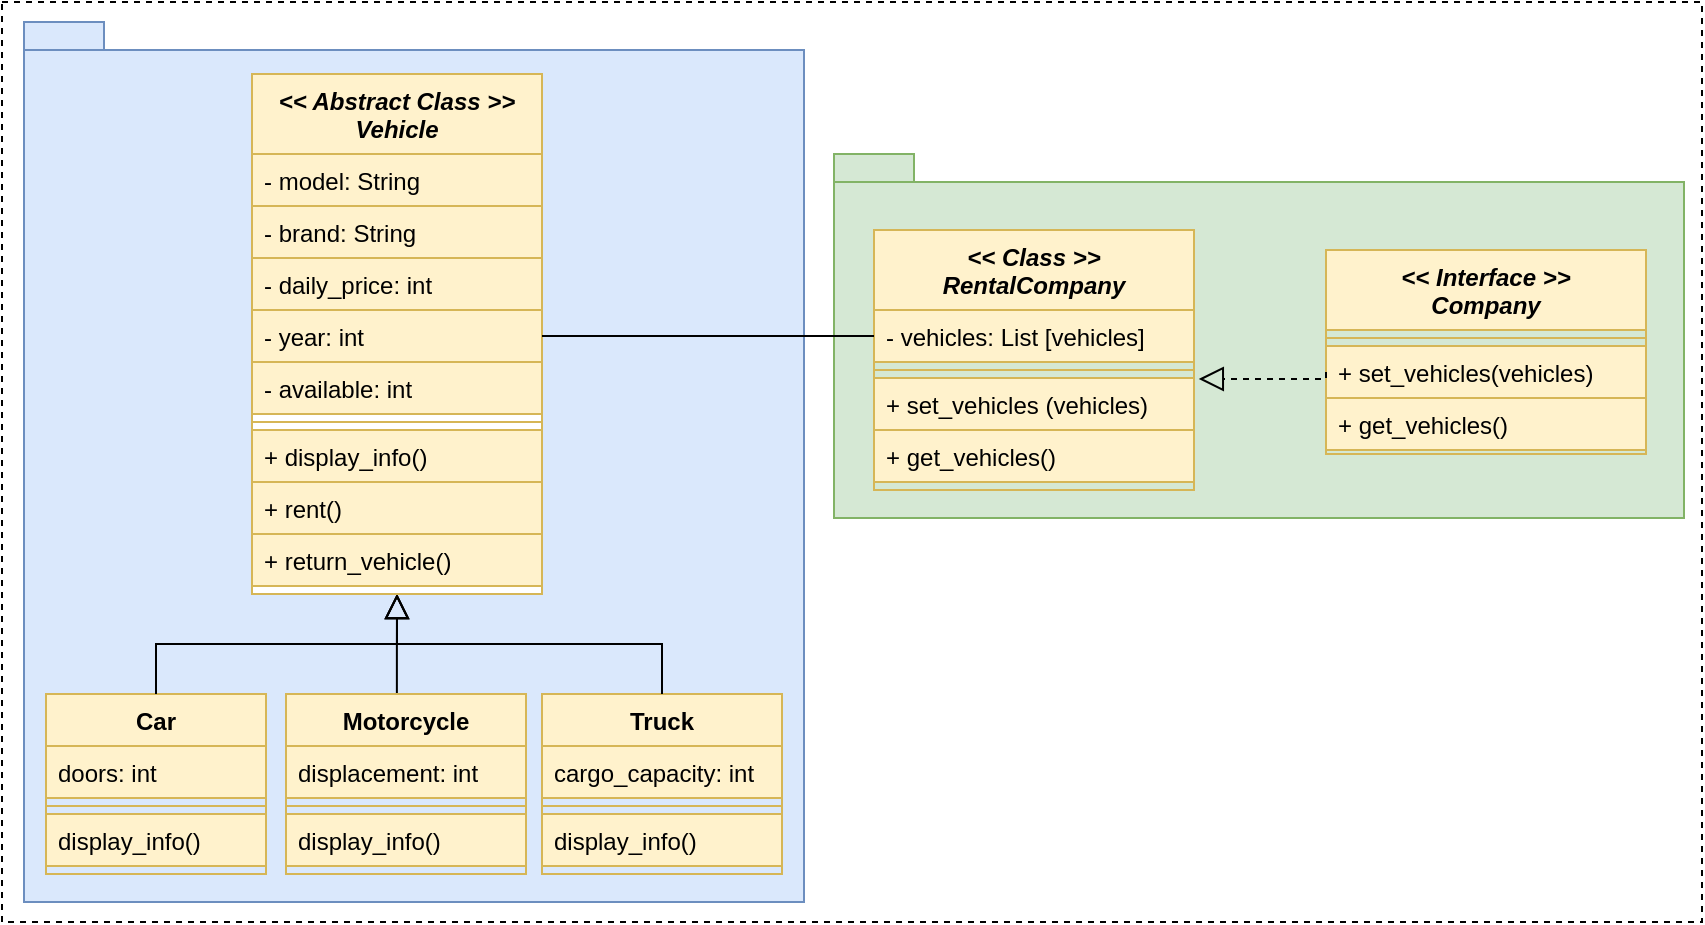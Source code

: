 <mxfile version="24.4.13" type="device">
  <diagram id="C5RBs43oDa-KdzZeNtuy" name="Page-1">
    <mxGraphModel dx="1235" dy="655" grid="1" gridSize="10" guides="1" tooltips="1" connect="1" arrows="1" fold="1" page="1" pageScale="1" pageWidth="827" pageHeight="1169" background="none" math="0" shadow="0">
      <root>
        <mxCell id="WIyWlLk6GJQsqaUBKTNV-0" />
        <mxCell id="WIyWlLk6GJQsqaUBKTNV-1" parent="WIyWlLk6GJQsqaUBKTNV-0" />
        <mxCell id="HFHsffIfDSOll9k_3SCo-141" value="" style="html=1;whiteSpace=wrap;dashed=1;" vertex="1" parent="WIyWlLk6GJQsqaUBKTNV-1">
          <mxGeometry x="118" y="34" width="850" height="460" as="geometry" />
        </mxCell>
        <mxCell id="HFHsffIfDSOll9k_3SCo-142" value="" style="shape=folder;fontStyle=1;spacingTop=10;tabWidth=40;tabHeight=14;tabPosition=left;html=1;whiteSpace=wrap;fillColor=#dae8fc;strokeColor=#6c8ebf;" vertex="1" parent="WIyWlLk6GJQsqaUBKTNV-1">
          <mxGeometry x="129" y="44" width="390" height="440" as="geometry" />
        </mxCell>
        <mxCell id="HFHsffIfDSOll9k_3SCo-143" value="" style="shape=folder;fontStyle=1;spacingTop=10;tabWidth=40;tabHeight=14;tabPosition=left;html=1;whiteSpace=wrap;fillColor=#d5e8d4;strokeColor=#82b366;" vertex="1" parent="WIyWlLk6GJQsqaUBKTNV-1">
          <mxGeometry x="534" y="110" width="425" height="182" as="geometry" />
        </mxCell>
        <mxCell id="HFHsffIfDSOll9k_3SCo-144" value="Car" style="swimlane;fontStyle=1;align=center;verticalAlign=top;childLayout=stackLayout;horizontal=1;startSize=26;horizontalStack=0;resizeParent=1;resizeLast=0;collapsible=1;marginBottom=0;rounded=0;shadow=0;strokeWidth=1;fillColor=#fff2cc;strokeColor=#d6b656;" vertex="1" parent="WIyWlLk6GJQsqaUBKTNV-1">
          <mxGeometry x="140" y="380" width="110" height="90" as="geometry">
            <mxRectangle x="130" y="380" width="160" height="26" as="alternateBounds" />
          </mxGeometry>
        </mxCell>
        <mxCell id="HFHsffIfDSOll9k_3SCo-145" value="doors: int" style="text;align=left;verticalAlign=top;spacingLeft=4;spacingRight=4;overflow=hidden;rotatable=0;points=[[0,0.5],[1,0.5]];portConstraint=eastwest;rounded=0;shadow=0;html=0;fillColor=#fff2cc;strokeColor=#d6b656;" vertex="1" parent="HFHsffIfDSOll9k_3SCo-144">
          <mxGeometry y="26" width="110" height="26" as="geometry" />
        </mxCell>
        <mxCell id="HFHsffIfDSOll9k_3SCo-146" value="" style="line;html=1;strokeWidth=1;align=left;verticalAlign=middle;spacingTop=-1;spacingLeft=3;spacingRight=3;rotatable=0;labelPosition=right;points=[];portConstraint=eastwest;fillColor=#fff2cc;strokeColor=#d6b656;" vertex="1" parent="HFHsffIfDSOll9k_3SCo-144">
          <mxGeometry y="52" width="110" height="8" as="geometry" />
        </mxCell>
        <mxCell id="HFHsffIfDSOll9k_3SCo-147" value="display_info()" style="text;align=left;verticalAlign=top;spacingLeft=4;spacingRight=4;overflow=hidden;rotatable=0;points=[[0,0.5],[1,0.5]];portConstraint=eastwest;fillColor=#fff2cc;strokeColor=#d6b656;" vertex="1" parent="HFHsffIfDSOll9k_3SCo-144">
          <mxGeometry y="60" width="110" height="26" as="geometry" />
        </mxCell>
        <mxCell id="HFHsffIfDSOll9k_3SCo-148" value="" style="endArrow=block;endSize=10;endFill=0;shadow=0;strokeWidth=1;rounded=0;curved=0;edgeStyle=elbowEdgeStyle;elbow=vertical;" edge="1" parent="WIyWlLk6GJQsqaUBKTNV-1" source="HFHsffIfDSOll9k_3SCo-144">
          <mxGeometry width="160" relative="1" as="geometry">
            <mxPoint x="200" y="203" as="sourcePoint" />
            <mxPoint x="315.5" y="330" as="targetPoint" />
          </mxGeometry>
        </mxCell>
        <mxCell id="HFHsffIfDSOll9k_3SCo-149" value="" style="endArrow=block;endSize=10;endFill=0;shadow=0;strokeWidth=1;rounded=0;curved=0;edgeStyle=elbowEdgeStyle;elbow=vertical;exitX=0.462;exitY=0.008;exitDx=0;exitDy=0;exitPerimeter=0;" edge="1" parent="WIyWlLk6GJQsqaUBKTNV-1" source="HFHsffIfDSOll9k_3SCo-155">
          <mxGeometry width="160" relative="1" as="geometry">
            <mxPoint x="334" y="480" as="sourcePoint" />
            <mxPoint x="315.5" y="330" as="targetPoint" />
          </mxGeometry>
        </mxCell>
        <mxCell id="HFHsffIfDSOll9k_3SCo-150" value="Truck" style="swimlane;fontStyle=1;align=center;verticalAlign=top;childLayout=stackLayout;horizontal=1;startSize=26;horizontalStack=0;resizeParent=1;resizeLast=0;collapsible=1;marginBottom=0;rounded=0;shadow=0;strokeWidth=1;fillColor=#fff2cc;strokeColor=#d6b656;" vertex="1" parent="WIyWlLk6GJQsqaUBKTNV-1">
          <mxGeometry x="388" y="380" width="120" height="90" as="geometry">
            <mxRectangle x="550" y="140" width="160" height="26" as="alternateBounds" />
          </mxGeometry>
        </mxCell>
        <mxCell id="HFHsffIfDSOll9k_3SCo-151" value="cargo_capacity: int" style="text;align=left;verticalAlign=top;spacingLeft=4;spacingRight=4;overflow=hidden;rotatable=0;points=[[0,0.5],[1,0.5]];portConstraint=eastwest;rounded=0;shadow=0;html=0;fillColor=#fff2cc;strokeColor=#d6b656;" vertex="1" parent="HFHsffIfDSOll9k_3SCo-150">
          <mxGeometry y="26" width="120" height="26" as="geometry" />
        </mxCell>
        <mxCell id="HFHsffIfDSOll9k_3SCo-152" value="" style="line;html=1;strokeWidth=1;align=left;verticalAlign=middle;spacingTop=-1;spacingLeft=3;spacingRight=3;rotatable=0;labelPosition=right;points=[];portConstraint=eastwest;fillColor=#fff2cc;strokeColor=#d6b656;" vertex="1" parent="HFHsffIfDSOll9k_3SCo-150">
          <mxGeometry y="52" width="120" height="8" as="geometry" />
        </mxCell>
        <mxCell id="HFHsffIfDSOll9k_3SCo-153" value="display_info()" style="text;align=left;verticalAlign=top;spacingLeft=4;spacingRight=4;overflow=hidden;rotatable=0;points=[[0,0.5],[1,0.5]];portConstraint=eastwest;fillColor=#fff2cc;strokeColor=#d6b656;" vertex="1" parent="HFHsffIfDSOll9k_3SCo-150">
          <mxGeometry y="60" width="120" height="26" as="geometry" />
        </mxCell>
        <mxCell id="HFHsffIfDSOll9k_3SCo-154" value="" style="endArrow=block;endSize=10;endFill=0;shadow=0;strokeWidth=1;rounded=0;curved=0;edgeStyle=elbowEdgeStyle;elbow=vertical;exitX=0.5;exitY=0;exitDx=0;exitDy=0;entryX=0.5;entryY=1;entryDx=0;entryDy=0;" edge="1" parent="WIyWlLk6GJQsqaUBKTNV-1" source="HFHsffIfDSOll9k_3SCo-150">
          <mxGeometry width="160" relative="1" as="geometry">
            <mxPoint x="450" y="472" as="sourcePoint" />
            <mxPoint x="315.5" y="330" as="targetPoint" />
          </mxGeometry>
        </mxCell>
        <mxCell id="HFHsffIfDSOll9k_3SCo-155" value="Motorcycle" style="swimlane;fontStyle=1;align=center;verticalAlign=top;childLayout=stackLayout;horizontal=1;startSize=26;horizontalStack=0;resizeParent=1;resizeLast=0;collapsible=1;marginBottom=0;rounded=0;shadow=0;strokeWidth=1;fillColor=#fff2cc;strokeColor=#d6b656;" vertex="1" parent="WIyWlLk6GJQsqaUBKTNV-1">
          <mxGeometry x="260" y="380" width="120" height="90" as="geometry">
            <mxRectangle x="550" y="140" width="160" height="26" as="alternateBounds" />
          </mxGeometry>
        </mxCell>
        <mxCell id="HFHsffIfDSOll9k_3SCo-156" value="displacement: int" style="text;align=left;verticalAlign=top;spacingLeft=4;spacingRight=4;overflow=hidden;rotatable=0;points=[[0,0.5],[1,0.5]];portConstraint=eastwest;rounded=0;shadow=0;html=0;fillColor=#fff2cc;strokeColor=#d6b656;" vertex="1" parent="HFHsffIfDSOll9k_3SCo-155">
          <mxGeometry y="26" width="120" height="26" as="geometry" />
        </mxCell>
        <mxCell id="HFHsffIfDSOll9k_3SCo-157" value="" style="line;html=1;strokeWidth=1;align=left;verticalAlign=middle;spacingTop=-1;spacingLeft=3;spacingRight=3;rotatable=0;labelPosition=right;points=[];portConstraint=eastwest;fillColor=#fff2cc;strokeColor=#d6b656;" vertex="1" parent="HFHsffIfDSOll9k_3SCo-155">
          <mxGeometry y="52" width="120" height="8" as="geometry" />
        </mxCell>
        <mxCell id="HFHsffIfDSOll9k_3SCo-158" value="display_info()" style="text;align=left;verticalAlign=top;spacingLeft=4;spacingRight=4;overflow=hidden;rotatable=0;points=[[0,0.5],[1,0.5]];portConstraint=eastwest;fillColor=#fff2cc;strokeColor=#d6b656;" vertex="1" parent="HFHsffIfDSOll9k_3SCo-155">
          <mxGeometry y="60" width="120" height="26" as="geometry" />
        </mxCell>
        <mxCell id="HFHsffIfDSOll9k_3SCo-159" value="&lt;&lt; Interface &gt;&gt;&#xa;Company" style="swimlane;fontStyle=3;align=center;verticalAlign=top;childLayout=stackLayout;horizontal=1;startSize=40;horizontalStack=0;resizeParent=1;resizeLast=0;collapsible=1;marginBottom=0;rounded=0;shadow=0;strokeWidth=1;fillColor=#fff2cc;strokeColor=#d6b656;" vertex="1" parent="WIyWlLk6GJQsqaUBKTNV-1">
          <mxGeometry x="780" y="158" width="160" height="102" as="geometry">
            <mxRectangle x="230" y="140" width="160" height="26" as="alternateBounds" />
          </mxGeometry>
        </mxCell>
        <mxCell id="HFHsffIfDSOll9k_3SCo-160" value="" style="line;html=1;strokeWidth=1;align=left;verticalAlign=middle;spacingTop=-1;spacingLeft=3;spacingRight=3;rotatable=0;labelPosition=right;points=[];portConstraint=eastwest;fillColor=#fff2cc;strokeColor=#d6b656;" vertex="1" parent="HFHsffIfDSOll9k_3SCo-159">
          <mxGeometry y="40" width="160" height="8" as="geometry" />
        </mxCell>
        <mxCell id="HFHsffIfDSOll9k_3SCo-161" value="+ set_vehicles(vehicles)" style="text;align=left;verticalAlign=top;spacingLeft=4;spacingRight=4;overflow=hidden;rotatable=0;points=[[0,0.5],[1,0.5]];portConstraint=eastwest;fillColor=#fff2cc;strokeColor=#d6b656;" vertex="1" parent="HFHsffIfDSOll9k_3SCo-159">
          <mxGeometry y="48" width="160" height="26" as="geometry" />
        </mxCell>
        <mxCell id="HFHsffIfDSOll9k_3SCo-162" value="+ get_vehicles()" style="text;align=left;verticalAlign=top;spacingLeft=4;spacingRight=4;overflow=hidden;rotatable=0;points=[[0,0.5],[1,0.5]];portConstraint=eastwest;fillColor=#fff2cc;strokeColor=#d6b656;" vertex="1" parent="HFHsffIfDSOll9k_3SCo-159">
          <mxGeometry y="74" width="160" height="26" as="geometry" />
        </mxCell>
        <mxCell id="HFHsffIfDSOll9k_3SCo-163" value="&lt;&lt; Class &gt;&gt;&#xa;RentalCompany" style="swimlane;fontStyle=3;align=center;verticalAlign=top;childLayout=stackLayout;horizontal=1;startSize=40;horizontalStack=0;resizeParent=1;resizeLast=0;collapsible=1;marginBottom=0;rounded=0;shadow=0;strokeWidth=1;fillColor=#fff2cc;strokeColor=#d6b656;" vertex="1" parent="WIyWlLk6GJQsqaUBKTNV-1">
          <mxGeometry x="554" y="148" width="160" height="130" as="geometry">
            <mxRectangle x="230" y="140" width="160" height="26" as="alternateBounds" />
          </mxGeometry>
        </mxCell>
        <mxCell id="HFHsffIfDSOll9k_3SCo-164" value="- vehicles: List [vehicles]" style="text;align=left;verticalAlign=top;spacingLeft=4;spacingRight=4;overflow=hidden;rotatable=0;points=[[0,0.5],[1,0.5]];portConstraint=eastwest;fillColor=#fff2cc;strokeColor=#d6b656;" vertex="1" parent="HFHsffIfDSOll9k_3SCo-163">
          <mxGeometry y="40" width="160" height="26" as="geometry" />
        </mxCell>
        <mxCell id="HFHsffIfDSOll9k_3SCo-165" value="" style="line;html=1;strokeWidth=1;align=left;verticalAlign=middle;spacingTop=-1;spacingLeft=3;spacingRight=3;rotatable=0;labelPosition=right;points=[];portConstraint=eastwest;fillColor=#fff2cc;strokeColor=#d6b656;" vertex="1" parent="HFHsffIfDSOll9k_3SCo-163">
          <mxGeometry y="66" width="160" height="8" as="geometry" />
        </mxCell>
        <mxCell id="HFHsffIfDSOll9k_3SCo-166" value="+ set_vehicles (vehicles)" style="text;align=left;verticalAlign=top;spacingLeft=4;spacingRight=4;overflow=hidden;rotatable=0;points=[[0,0.5],[1,0.5]];portConstraint=eastwest;fillColor=#fff2cc;strokeColor=#d6b656;" vertex="1" parent="HFHsffIfDSOll9k_3SCo-163">
          <mxGeometry y="74" width="160" height="26" as="geometry" />
        </mxCell>
        <mxCell id="HFHsffIfDSOll9k_3SCo-167" value="+ get_vehicles()" style="text;align=left;verticalAlign=top;spacingLeft=4;spacingRight=4;overflow=hidden;rotatable=0;points=[[0,0.5],[1,0.5]];portConstraint=eastwest;fillColor=#fff2cc;strokeColor=#d6b656;" vertex="1" parent="HFHsffIfDSOll9k_3SCo-163">
          <mxGeometry y="100" width="160" height="26" as="geometry" />
        </mxCell>
        <mxCell id="HFHsffIfDSOll9k_3SCo-168" value="" style="endArrow=block;endSize=10;endFill=0;shadow=0;strokeWidth=1;rounded=0;curved=0;edgeStyle=elbowEdgeStyle;elbow=vertical;dashed=1;entryX=1.015;entryY=0.013;entryDx=0;entryDy=0;entryPerimeter=0;exitX=0;exitY=0.5;exitDx=0;exitDy=0;" edge="1" parent="WIyWlLk6GJQsqaUBKTNV-1" source="HFHsffIfDSOll9k_3SCo-161" target="HFHsffIfDSOll9k_3SCo-166">
          <mxGeometry width="160" relative="1" as="geometry">
            <mxPoint x="767" y="228" as="sourcePoint" />
            <mxPoint x="727" y="238" as="targetPoint" />
            <Array as="points">
              <mxPoint x="777" y="222.5" />
            </Array>
          </mxGeometry>
        </mxCell>
        <mxCell id="HFHsffIfDSOll9k_3SCo-169" value="&lt;&lt; Abstract Class &gt;&gt;&#xa;Vehicle" style="swimlane;fontStyle=3;align=center;verticalAlign=top;childLayout=stackLayout;horizontal=1;startSize=40;horizontalStack=0;resizeParent=1;resizeLast=0;collapsible=1;marginBottom=0;rounded=0;shadow=0;strokeWidth=1;fillColor=#fff2cc;strokeColor=#d6b656;swimlaneFillColor=default;" vertex="1" parent="WIyWlLk6GJQsqaUBKTNV-1">
          <mxGeometry x="243" y="70" width="145" height="260" as="geometry">
            <mxRectangle x="230" y="140" width="160" height="26" as="alternateBounds" />
          </mxGeometry>
        </mxCell>
        <mxCell id="HFHsffIfDSOll9k_3SCo-170" value="- model: String" style="text;align=left;verticalAlign=top;spacingLeft=4;spacingRight=4;overflow=hidden;rotatable=0;points=[[0,0.5],[1,0.5]];portConstraint=eastwest;rounded=0;shadow=0;html=0;fillColor=#fff2cc;strokeColor=#d6b656;" vertex="1" parent="HFHsffIfDSOll9k_3SCo-169">
          <mxGeometry y="40" width="145" height="26" as="geometry" />
        </mxCell>
        <mxCell id="HFHsffIfDSOll9k_3SCo-171" value="- brand: String" style="text;align=left;verticalAlign=top;spacingLeft=4;spacingRight=4;overflow=hidden;rotatable=0;points=[[0,0.5],[1,0.5]];portConstraint=eastwest;fillColor=#fff2cc;strokeColor=#d6b656;" vertex="1" parent="HFHsffIfDSOll9k_3SCo-169">
          <mxGeometry y="66" width="145" height="26" as="geometry" />
        </mxCell>
        <mxCell id="HFHsffIfDSOll9k_3SCo-172" value="- daily_price: int" style="text;align=left;verticalAlign=top;spacingLeft=4;spacingRight=4;overflow=hidden;rotatable=0;points=[[0,0.5],[1,0.5]];portConstraint=eastwest;rounded=0;shadow=0;html=0;fillColor=#fff2cc;strokeColor=#d6b656;" vertex="1" parent="HFHsffIfDSOll9k_3SCo-169">
          <mxGeometry y="92" width="145" height="26" as="geometry" />
        </mxCell>
        <mxCell id="HFHsffIfDSOll9k_3SCo-173" value="- year: int" style="text;align=left;verticalAlign=top;spacingLeft=4;spacingRight=4;overflow=hidden;rotatable=0;points=[[0,0.5],[1,0.5]];portConstraint=eastwest;rounded=0;shadow=0;html=0;fillColor=#fff2cc;strokeColor=#d6b656;" vertex="1" parent="HFHsffIfDSOll9k_3SCo-169">
          <mxGeometry y="118" width="145" height="26" as="geometry" />
        </mxCell>
        <mxCell id="HFHsffIfDSOll9k_3SCo-174" value="- available: int" style="text;align=left;verticalAlign=top;spacingLeft=4;spacingRight=4;overflow=hidden;rotatable=0;points=[[0,0.5],[1,0.5]];portConstraint=eastwest;rounded=0;shadow=0;html=0;fillColor=#fff2cc;strokeColor=#d6b656;" vertex="1" parent="HFHsffIfDSOll9k_3SCo-169">
          <mxGeometry y="144" width="145" height="26" as="geometry" />
        </mxCell>
        <mxCell id="HFHsffIfDSOll9k_3SCo-175" value="" style="line;html=1;strokeWidth=1;align=left;verticalAlign=middle;spacingTop=-1;spacingLeft=3;spacingRight=3;rotatable=0;labelPosition=right;points=[];portConstraint=eastwest;fillColor=#fff2cc;strokeColor=#d6b656;" vertex="1" parent="HFHsffIfDSOll9k_3SCo-169">
          <mxGeometry y="170" width="145" height="8" as="geometry" />
        </mxCell>
        <mxCell id="HFHsffIfDSOll9k_3SCo-176" value="+ display_info()" style="text;align=left;verticalAlign=top;spacingLeft=4;spacingRight=4;overflow=hidden;rotatable=0;points=[[0,0.5],[1,0.5]];portConstraint=eastwest;fillColor=#fff2cc;strokeColor=#d6b656;" vertex="1" parent="HFHsffIfDSOll9k_3SCo-169">
          <mxGeometry y="178" width="145" height="26" as="geometry" />
        </mxCell>
        <mxCell id="HFHsffIfDSOll9k_3SCo-177" value="+ rent()" style="text;align=left;verticalAlign=top;spacingLeft=4;spacingRight=4;overflow=hidden;rotatable=0;points=[[0,0.5],[1,0.5]];portConstraint=eastwest;fillColor=#fff2cc;strokeColor=#d6b656;" vertex="1" parent="HFHsffIfDSOll9k_3SCo-169">
          <mxGeometry y="204" width="145" height="26" as="geometry" />
        </mxCell>
        <mxCell id="HFHsffIfDSOll9k_3SCo-178" value="+ return_vehicle()" style="text;align=left;verticalAlign=top;spacingLeft=4;spacingRight=4;overflow=hidden;rotatable=0;points=[[0,0.5],[1,0.5]];portConstraint=eastwest;fillColor=#fff2cc;strokeColor=#d6b656;" vertex="1" parent="HFHsffIfDSOll9k_3SCo-169">
          <mxGeometry y="230" width="145" height="26" as="geometry" />
        </mxCell>
        <mxCell id="HFHsffIfDSOll9k_3SCo-179" value="" style="endArrow=none;html=1;edgeStyle=orthogonalEdgeStyle;rounded=0;exitX=1;exitY=0.5;exitDx=0;exitDy=0;entryX=0;entryY=0.5;entryDx=0;entryDy=0;" edge="1" parent="WIyWlLk6GJQsqaUBKTNV-1" source="HFHsffIfDSOll9k_3SCo-173">
          <mxGeometry relative="1" as="geometry">
            <mxPoint x="420" y="200.58" as="sourcePoint" />
            <mxPoint x="554" y="201" as="targetPoint" />
          </mxGeometry>
        </mxCell>
      </root>
    </mxGraphModel>
  </diagram>
</mxfile>
